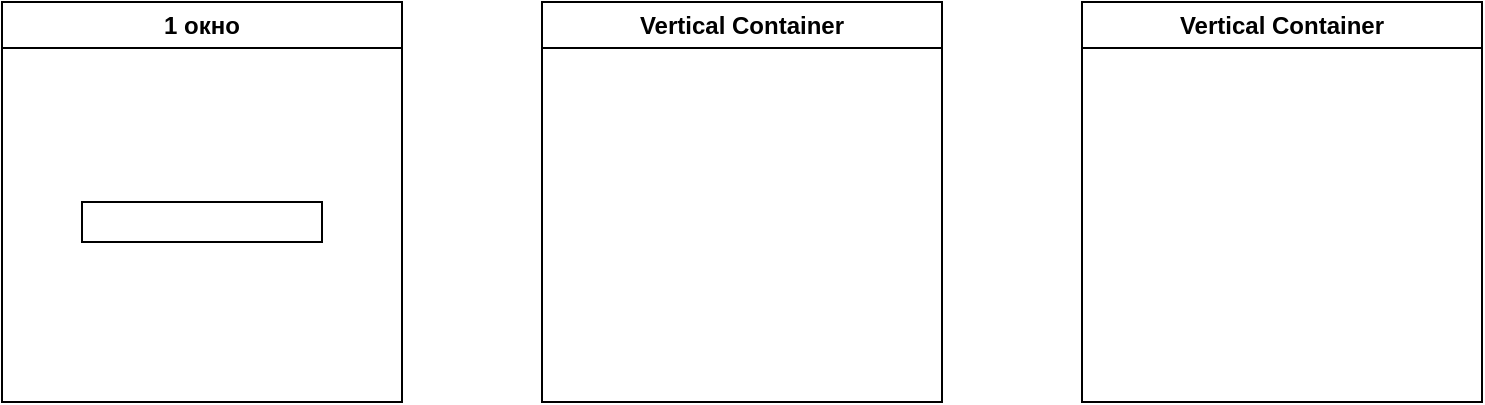 <mxfile version="24.6.4" type="device">
  <diagram name="Страница — 1" id="Q3L2KdEi7-OS3BRCHRlS">
    <mxGraphModel dx="1114" dy="771" grid="1" gridSize="10" guides="1" tooltips="1" connect="1" arrows="1" fold="1" page="1" pageScale="1" pageWidth="1169" pageHeight="827" math="0" shadow="0">
      <root>
        <mxCell id="0" />
        <mxCell id="1" parent="0" />
        <mxCell id="14QdZiFJ-jHHLGyNdT1h-2" value="1 окно" style="swimlane;whiteSpace=wrap;html=1;" vertex="1" parent="1">
          <mxGeometry x="90" y="80" width="200" height="200" as="geometry" />
        </mxCell>
        <mxCell id="14QdZiFJ-jHHLGyNdT1h-5" value="" style="rounded=0;whiteSpace=wrap;html=1;" vertex="1" parent="14QdZiFJ-jHHLGyNdT1h-2">
          <mxGeometry x="40" y="100" width="120" height="20" as="geometry" />
        </mxCell>
        <mxCell id="14QdZiFJ-jHHLGyNdT1h-3" value="Vertical Container" style="swimlane;whiteSpace=wrap;html=1;" vertex="1" parent="1">
          <mxGeometry x="360" y="80" width="200" height="200" as="geometry" />
        </mxCell>
        <mxCell id="14QdZiFJ-jHHLGyNdT1h-4" value="Vertical Container" style="swimlane;whiteSpace=wrap;html=1;" vertex="1" parent="1">
          <mxGeometry x="630" y="80" width="200" height="200" as="geometry" />
        </mxCell>
      </root>
    </mxGraphModel>
  </diagram>
</mxfile>
